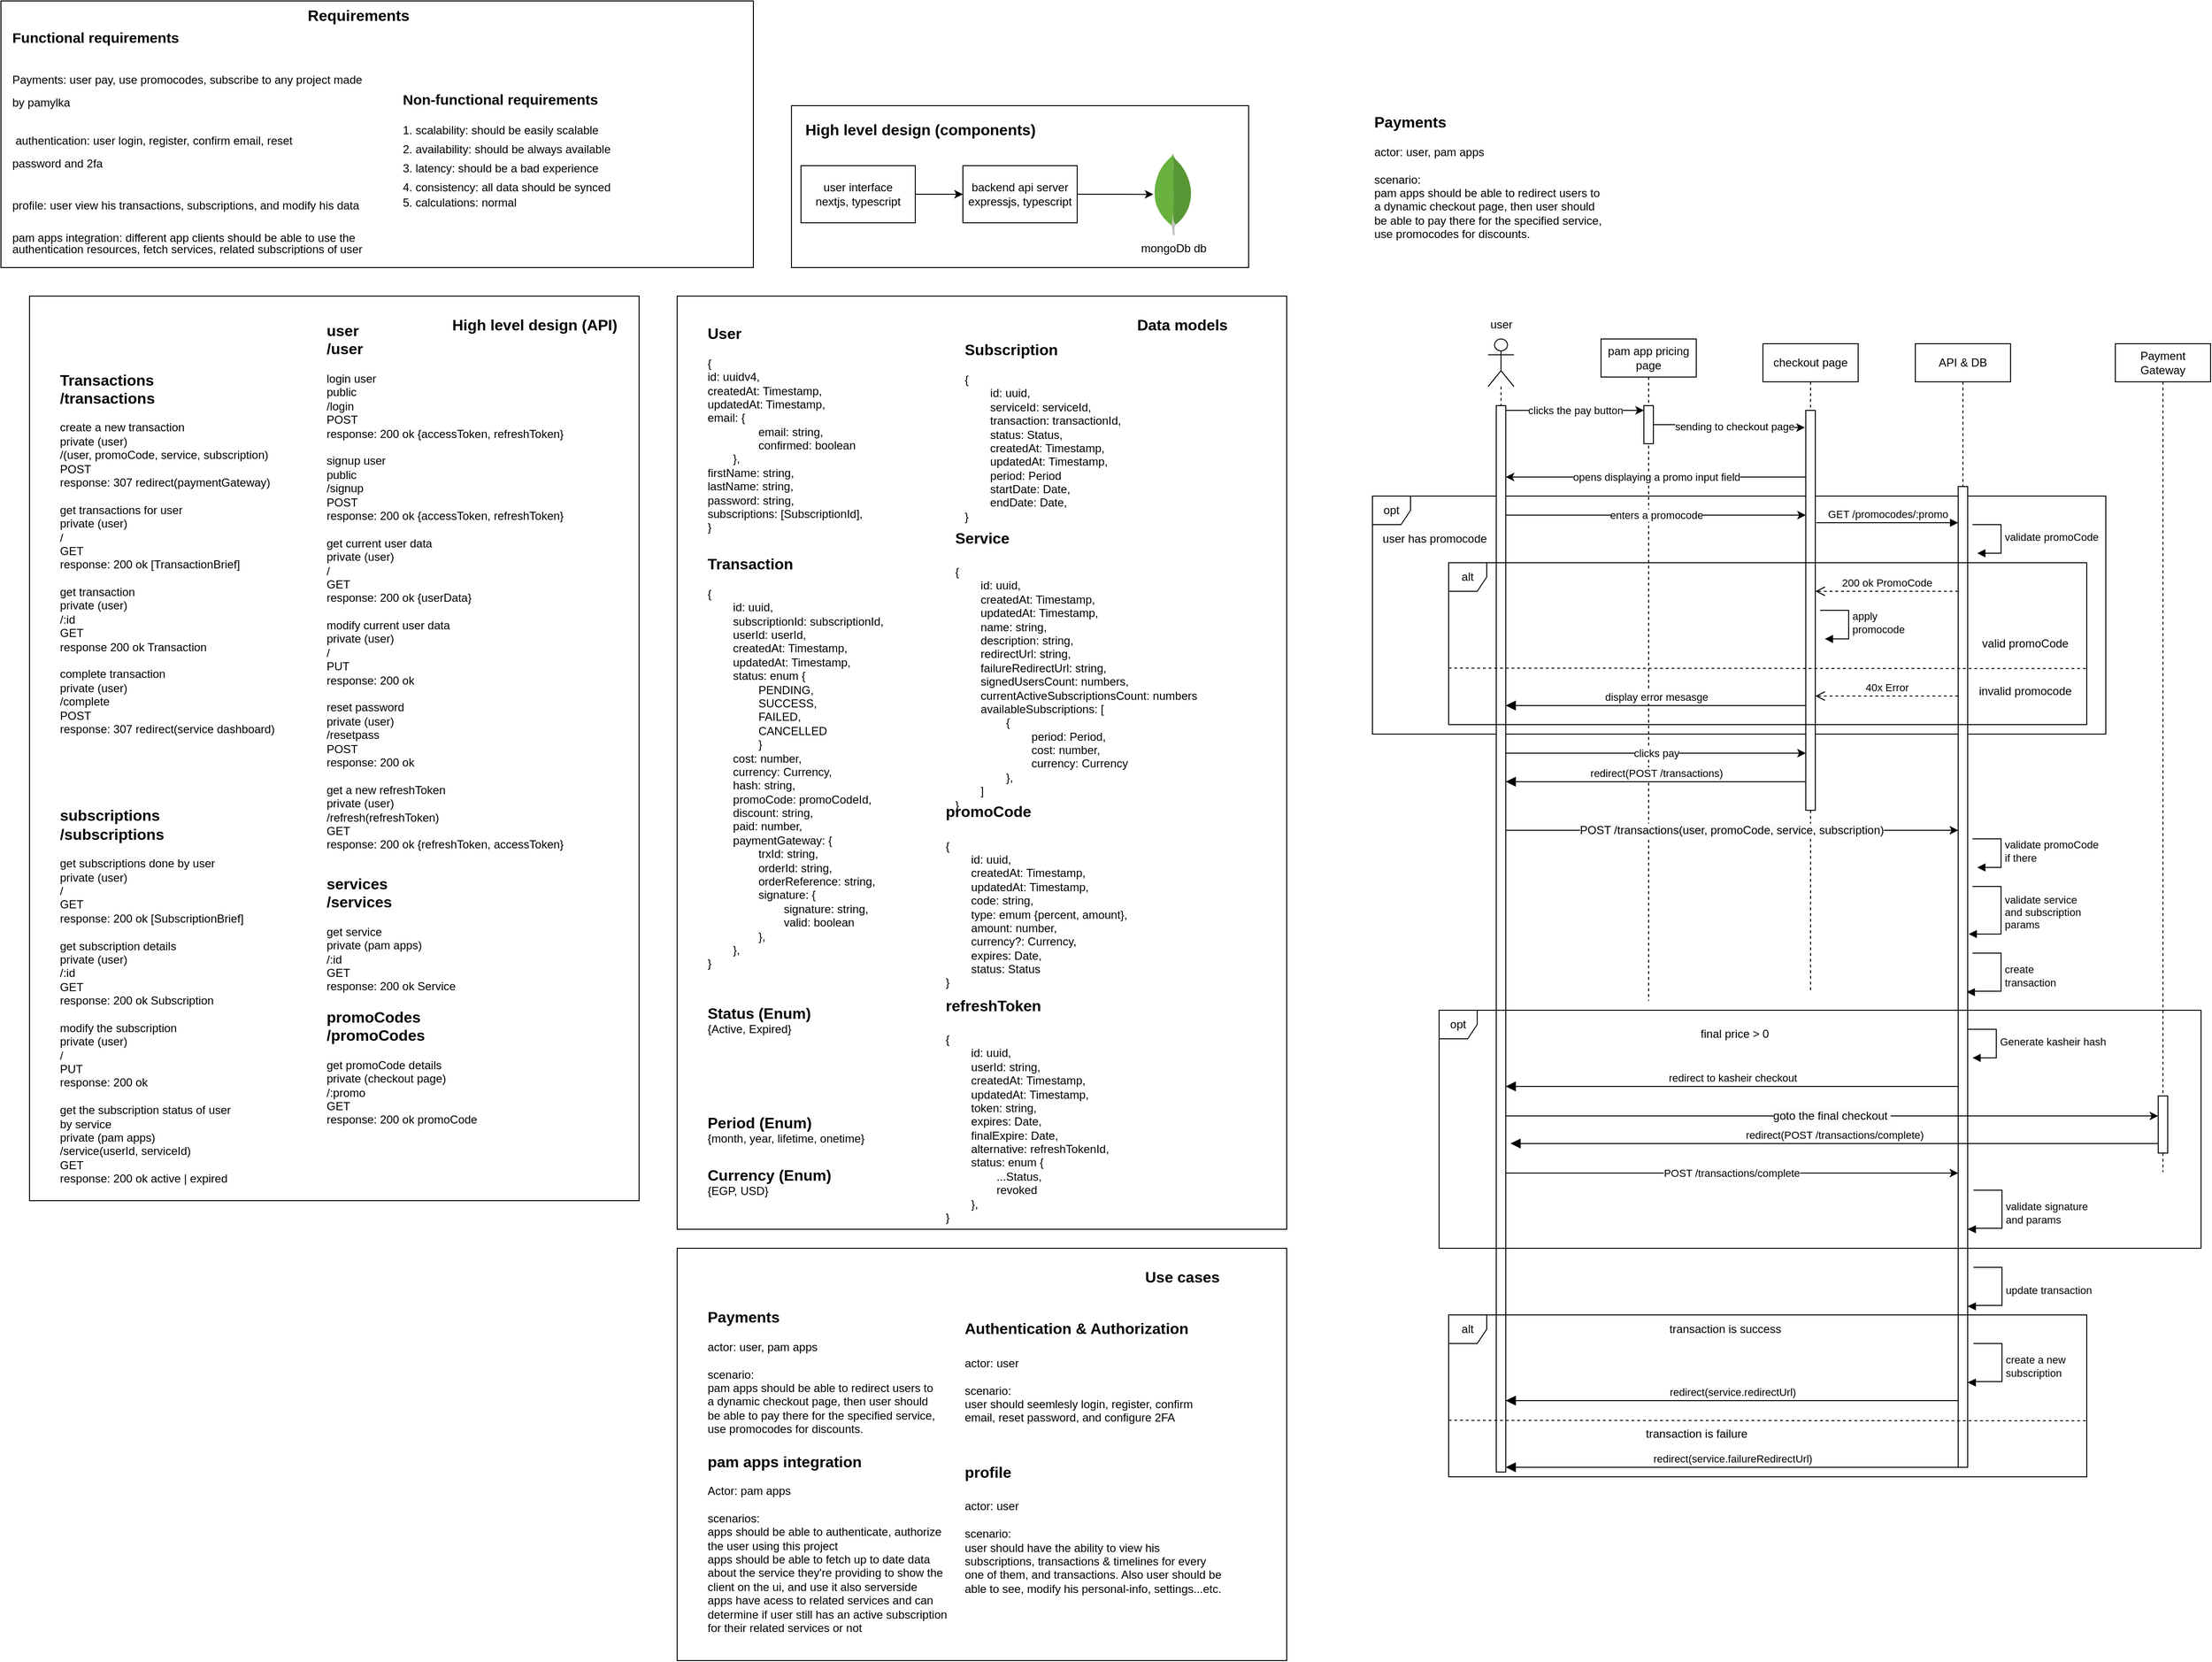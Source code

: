 <mxfile version="26.0.11">
  <diagram name="high-level" id="A-T3FALHQHnoEPlZ2RTH">
    <mxGraphModel dx="2625" dy="1305" grid="1" gridSize="10" guides="1" tooltips="1" connect="1" arrows="1" fold="1" page="1" pageScale="1" pageWidth="850" pageHeight="1100" math="0" shadow="0">
      <root>
        <mxCell id="0" />
        <mxCell id="1" parent="0" />
        <mxCell id="afeIu968NGdjf6M2ejIc-33" value="opt" style="shape=umlFrame;whiteSpace=wrap;html=1;pointerEvents=0;width=40;height=30;" vertex="1" parent="1">
          <mxGeometry x="1460" y="560" width="770" height="250" as="geometry" />
        </mxCell>
        <mxCell id="Qnf2eaOjIHQVNr2A7_gB-13" value="" style="group" vertex="1" connectable="0" parent="1">
          <mxGeometry x="850" y="150" width="480" height="170" as="geometry" />
        </mxCell>
        <mxCell id="Qnf2eaOjIHQVNr2A7_gB-11" value="" style="whiteSpace=wrap;html=1;fontSize=11;" vertex="1" parent="Qnf2eaOjIHQVNr2A7_gB-13">
          <mxGeometry width="480" height="170" as="geometry" />
        </mxCell>
        <mxCell id="Qnf2eaOjIHQVNr2A7_gB-8" style="edgeStyle=orthogonalEdgeStyle;rounded=0;orthogonalLoop=1;jettySize=auto;html=1;exitX=1;exitY=0.5;exitDx=0;exitDy=0;entryX=0;entryY=0.5;entryDx=0;entryDy=0;" edge="1" parent="Qnf2eaOjIHQVNr2A7_gB-13" source="Qnf2eaOjIHQVNr2A7_gB-4" target="Qnf2eaOjIHQVNr2A7_gB-5">
          <mxGeometry relative="1" as="geometry" />
        </mxCell>
        <mxCell id="Qnf2eaOjIHQVNr2A7_gB-4" value="user interface&lt;div&gt;nextjs, typescript&lt;/div&gt;" style="rounded=0;whiteSpace=wrap;html=1;" vertex="1" parent="Qnf2eaOjIHQVNr2A7_gB-13">
          <mxGeometry x="10" y="63" width="120" height="60" as="geometry" />
        </mxCell>
        <mxCell id="Qnf2eaOjIHQVNr2A7_gB-9" style="edgeStyle=orthogonalEdgeStyle;rounded=0;orthogonalLoop=1;jettySize=auto;html=1;exitX=1;exitY=0.5;exitDx=0;exitDy=0;" edge="1" parent="Qnf2eaOjIHQVNr2A7_gB-13" source="Qnf2eaOjIHQVNr2A7_gB-5" target="Qnf2eaOjIHQVNr2A7_gB-6">
          <mxGeometry relative="1" as="geometry" />
        </mxCell>
        <mxCell id="Qnf2eaOjIHQVNr2A7_gB-5" value="backend api server&lt;div&gt;expressjs, typescript&lt;/div&gt;" style="rounded=0;whiteSpace=wrap;html=1;" vertex="1" parent="Qnf2eaOjIHQVNr2A7_gB-13">
          <mxGeometry x="180" y="63" width="120" height="60" as="geometry" />
        </mxCell>
        <mxCell id="Qnf2eaOjIHQVNr2A7_gB-6" value="mongoDb db" style="dashed=0;outlineConnect=0;html=1;align=center;labelPosition=center;verticalLabelPosition=bottom;verticalAlign=top;shape=mxgraph.weblogos.mongodb" vertex="1" parent="Qnf2eaOjIHQVNr2A7_gB-13">
          <mxGeometry x="380" y="50" width="41.2" height="86.2" as="geometry" />
        </mxCell>
        <mxCell id="Qnf2eaOjIHQVNr2A7_gB-10" value="&lt;font style=&quot;font-size: 16px;&quot;&gt;&lt;b&gt;High level design (components)&lt;/b&gt;&lt;/font&gt;" style="text;html=1;align=center;verticalAlign=middle;resizable=0;points=[];autosize=1;strokeColor=none;fillColor=none;" vertex="1" parent="Qnf2eaOjIHQVNr2A7_gB-13">
          <mxGeometry y="10" width="270" height="30" as="geometry" />
        </mxCell>
        <mxCell id="Qnf2eaOjIHQVNr2A7_gB-14" value="" style="group" vertex="1" connectable="0" parent="1">
          <mxGeometry x="50" y="350" width="640" height="950" as="geometry" />
        </mxCell>
        <mxCell id="Qnf2eaOjIHQVNr2A7_gB-2" value="" style="whiteSpace=wrap;html=1;fontSize=11;" vertex="1" parent="Qnf2eaOjIHQVNr2A7_gB-14">
          <mxGeometry width="640" height="950" as="geometry" />
        </mxCell>
        <mxCell id="4O8g2oR4PRuLh8lg2v8v-23" value="&lt;div&gt;&lt;span style=&quot;font-size: 16px;&quot;&gt;&lt;b&gt;Transactions&lt;/b&gt;&lt;/span&gt;&lt;/div&gt;&lt;font style=&quot;font-size: 16px;&quot;&gt;&lt;b&gt;/transactions&lt;/b&gt;&lt;/font&gt;&lt;div&gt;&lt;br&gt;&lt;/div&gt;&lt;div&gt;create a new transaction&lt;/div&gt;&lt;div&gt;private (user)&lt;/div&gt;&lt;div&gt;/(user, promoCode, service, subscription)&lt;/div&gt;&lt;div&gt;POST&lt;/div&gt;&lt;div&gt;response: 307 redirect(paymentGateway)&lt;/div&gt;&lt;div&gt;&lt;br&gt;&lt;/div&gt;&lt;div&gt;get transactions for user&lt;/div&gt;&lt;div&gt;private (user)&lt;/div&gt;&lt;div&gt;/&lt;/div&gt;&lt;div&gt;GET&lt;/div&gt;&lt;div&gt;response: 200 ok [TransactionBrief]&lt;/div&gt;&lt;div&gt;&lt;br&gt;&lt;/div&gt;&lt;div&gt;get transaction&lt;/div&gt;&lt;div&gt;private (user)&lt;/div&gt;&lt;div&gt;/:id&lt;/div&gt;&lt;div&gt;GET&lt;/div&gt;&lt;div&gt;response 200 ok Transaction&lt;/div&gt;&lt;div&gt;&lt;br&gt;&lt;/div&gt;&lt;div&gt;complete transaction&lt;/div&gt;&lt;div&gt;private (user)&lt;/div&gt;&lt;div&gt;/complete&lt;/div&gt;&lt;div&gt;POST&lt;/div&gt;&lt;div&gt;response: 307 redirect(service dashboard)&lt;/div&gt;" style="text;html=1;align=left;verticalAlign=middle;resizable=0;points=[];autosize=1;strokeColor=none;fillColor=none;" parent="Qnf2eaOjIHQVNr2A7_gB-14" vertex="1">
          <mxGeometry x="30" y="70" width="250" height="400" as="geometry" />
        </mxCell>
        <mxCell id="4O8g2oR4PRuLh8lg2v8v-24" value="&lt;div&gt;&lt;span style=&quot;font-size: 16px;&quot;&gt;&lt;b&gt;subscriptions&lt;/b&gt;&lt;/span&gt;&lt;/div&gt;&lt;div&gt;&lt;span style=&quot;font-size: 16px;&quot;&gt;&lt;b&gt;/subscriptions&lt;/b&gt;&lt;/span&gt;&lt;/div&gt;&lt;div&gt;&lt;br&gt;&lt;/div&gt;&lt;div&gt;get subscriptions done by user&lt;/div&gt;&lt;div&gt;private (user)&lt;/div&gt;&lt;div&gt;&lt;span style=&quot;background-color: transparent; color: light-dark(rgb(0, 0, 0), rgb(255, 255, 255));&quot;&gt;/&lt;/span&gt;&lt;/div&gt;&lt;div&gt;&lt;span style=&quot;background-color: transparent; color: light-dark(rgb(0, 0, 0), rgb(255, 255, 255));&quot;&gt;GET&lt;/span&gt;&lt;/div&gt;&lt;div&gt;response: 200 ok [SubscriptionBrief]&lt;/div&gt;&lt;div&gt;&lt;br&gt;&lt;/div&gt;&lt;div&gt;get subscription details&lt;/div&gt;&lt;div&gt;private (user)&lt;/div&gt;&lt;div&gt;/:id&lt;/div&gt;&lt;div&gt;GET&lt;/div&gt;&lt;div&gt;response: 200 ok Subscription&lt;/div&gt;&lt;div&gt;&lt;br&gt;&lt;/div&gt;&lt;div&gt;modify the subscription&lt;/div&gt;&lt;div&gt;private (user)&lt;/div&gt;&lt;div&gt;/&lt;/div&gt;&lt;div&gt;PUT&lt;/div&gt;&lt;div&gt;response: 200 ok&lt;/div&gt;&lt;div&gt;&lt;br&gt;&lt;/div&gt;&lt;div&gt;get the subscription status of user&amp;nbsp;&lt;/div&gt;&lt;div&gt;by service&lt;/div&gt;&lt;div&gt;private (pam apps)&lt;/div&gt;&lt;div&gt;/service(userId, serviceId)&lt;/div&gt;&lt;div&gt;GET&lt;/div&gt;&lt;div&gt;response: 200 ok active | expired&lt;/div&gt;" style="text;html=1;align=left;verticalAlign=middle;resizable=0;points=[];autosize=1;strokeColor=none;fillColor=none;" parent="Qnf2eaOjIHQVNr2A7_gB-14" vertex="1">
          <mxGeometry x="30" y="530" width="220" height="410" as="geometry" />
        </mxCell>
        <mxCell id="4O8g2oR4PRuLh8lg2v8v-25" value="&lt;div&gt;&lt;b style=&quot;font-size: 16px; background-color: transparent; color: light-dark(rgb(0, 0, 0), rgb(255, 255, 255));&quot;&gt;user&lt;/b&gt;&lt;/div&gt;&lt;div&gt;&lt;b style=&quot;font-size: 16px; background-color: transparent; color: light-dark(rgb(0, 0, 0), rgb(255, 255, 255));&quot;&gt;/user&lt;/b&gt;&lt;/div&gt;&lt;div&gt;&lt;br&gt;&lt;/div&gt;&lt;div&gt;login user&lt;/div&gt;&lt;div&gt;public&lt;/div&gt;&lt;div&gt;&lt;span style=&quot;background-color: transparent; color: light-dark(rgb(0, 0, 0), rgb(255, 255, 255));&quot;&gt;/login&lt;/span&gt;&lt;/div&gt;&lt;div&gt;POST&lt;/div&gt;&lt;div&gt;response: 200 ok {accessToken, refreshToken}&lt;/div&gt;&lt;div&gt;&lt;br&gt;&lt;/div&gt;&lt;div&gt;signup user&lt;/div&gt;&lt;div&gt;public&lt;/div&gt;&lt;div&gt;/signup&lt;/div&gt;&lt;div&gt;POST&lt;/div&gt;&lt;div&gt;response: 200 ok {accessToken, refreshToken}&lt;/div&gt;&lt;div&gt;&lt;br&gt;&lt;/div&gt;&lt;div&gt;get current user data&lt;/div&gt;&lt;div&gt;private (user)&lt;/div&gt;&lt;div&gt;/&lt;/div&gt;&lt;div&gt;GET&lt;/div&gt;&lt;div&gt;response: 200 ok {userData}&lt;/div&gt;&lt;div&gt;&lt;br&gt;&lt;/div&gt;&lt;div&gt;modify current user data&lt;/div&gt;&lt;div&gt;private (user)&lt;/div&gt;&lt;div&gt;/&lt;/div&gt;&lt;div&gt;PUT&lt;/div&gt;&lt;div&gt;response: 200 ok&amp;nbsp;&lt;/div&gt;&lt;div&gt;&lt;br&gt;&lt;/div&gt;&lt;div&gt;reset password&lt;/div&gt;&lt;div&gt;private (user)&lt;/div&gt;&lt;div&gt;/resetpass&lt;/div&gt;&lt;div&gt;POST&lt;/div&gt;&lt;div&gt;response: 200 ok&lt;/div&gt;&lt;div&gt;&lt;br&gt;&lt;/div&gt;&lt;div&gt;get a new refreshToken&lt;/div&gt;&lt;div&gt;private (user)&lt;/div&gt;&lt;div&gt;/refresh(refreshToken)&lt;/div&gt;&lt;div&gt;GET&lt;/div&gt;&lt;div&gt;response: 200 ok {refreshToken, accessToken}&lt;/div&gt;" style="text;html=1;align=left;verticalAlign=middle;resizable=0;points=[];autosize=1;strokeColor=none;fillColor=none;" parent="Qnf2eaOjIHQVNr2A7_gB-14" vertex="1">
          <mxGeometry x="310" y="20" width="270" height="570" as="geometry" />
        </mxCell>
        <mxCell id="Qnf2eaOjIHQVNr2A7_gB-3" value="&lt;font style=&quot;font-size: 16px;&quot;&gt;&lt;b&gt;High level design (API)&lt;/b&gt;&lt;/font&gt;" style="text;html=1;align=center;verticalAlign=middle;resizable=0;points=[];autosize=1;strokeColor=none;fillColor=none;" vertex="1" parent="Qnf2eaOjIHQVNr2A7_gB-14">
          <mxGeometry x="430" y="15" width="200" height="30" as="geometry" />
        </mxCell>
        <mxCell id="Qnf2eaOjIHQVNr2A7_gB-47" value="&lt;div&gt;&lt;span style=&quot;font-size: 16px;&quot;&gt;&lt;b&gt;services&lt;/b&gt;&lt;/span&gt;&lt;/div&gt;&lt;div&gt;&lt;b style=&quot;font-size: 16px; background-color: transparent; color: light-dark(rgb(0, 0, 0), rgb(255, 255, 255));&quot;&gt;/services&lt;/b&gt;&lt;/div&gt;&lt;div&gt;&lt;br&gt;&lt;/div&gt;&lt;div&gt;get service&lt;/div&gt;&lt;div&gt;private (pam apps)&lt;/div&gt;&lt;div&gt;/:id&lt;/div&gt;&lt;div&gt;GET&lt;/div&gt;&lt;div&gt;response: 200 ok Service&lt;/div&gt;" style="text;html=1;align=left;verticalAlign=middle;resizable=0;points=[];autosize=1;strokeColor=none;fillColor=none;" vertex="1" parent="Qnf2eaOjIHQVNr2A7_gB-14">
          <mxGeometry x="310" y="600" width="160" height="140" as="geometry" />
        </mxCell>
        <mxCell id="afeIu968NGdjf6M2ejIc-32" value="&lt;div&gt;&lt;span style=&quot;font-size: 16px;&quot;&gt;&lt;b&gt;promoCodes&lt;/b&gt;&lt;/span&gt;&lt;/div&gt;&lt;div&gt;&lt;b style=&quot;font-size: 16px; background-color: transparent; color: light-dark(rgb(0, 0, 0), rgb(255, 255, 255));&quot;&gt;/promoCodes&lt;/b&gt;&lt;/div&gt;&lt;div&gt;&lt;br&gt;&lt;/div&gt;&lt;div&gt;get promoCode details&lt;/div&gt;&lt;div&gt;private (checkout page)&lt;/div&gt;&lt;div&gt;/:promo&lt;/div&gt;&lt;div&gt;GET&lt;/div&gt;&lt;div&gt;response: 200 ok promoCode&lt;/div&gt;" style="text;html=1;align=left;verticalAlign=middle;resizable=0;points=[];autosize=1;strokeColor=none;fillColor=none;" vertex="1" parent="Qnf2eaOjIHQVNr2A7_gB-14">
          <mxGeometry x="310" y="740" width="180" height="140" as="geometry" />
        </mxCell>
        <mxCell id="Qnf2eaOjIHQVNr2A7_gB-15" value="" style="group" vertex="1" connectable="0" parent="1">
          <mxGeometry x="20" y="40" width="790" height="290" as="geometry" />
        </mxCell>
        <mxCell id="4O8g2oR4PRuLh8lg2v8v-18" value="" style="whiteSpace=wrap;html=1;fontSize=11;" parent="Qnf2eaOjIHQVNr2A7_gB-15" vertex="1">
          <mxGeometry width="790" height="280" as="geometry" />
        </mxCell>
        <mxCell id="4O8g2oR4PRuLh8lg2v8v-1" value="&lt;h1 style=&quot;margin-top: 0px;&quot;&gt;&lt;span style=&quot;background-color: transparent; color: light-dark(rgb(0, 0, 0), rgb(255, 255, 255));&quot;&gt;&lt;font style=&quot;font-size: 15px;&quot;&gt;Functional requirements&lt;/font&gt;&lt;/span&gt;&lt;/h1&gt;&lt;h1 style=&quot;margin-top: 0px; line-height: 100%;&quot;&gt;&lt;span style=&quot;font-size: 12px; font-weight: 400; line-height: 100%;&quot;&gt;Payments: user pay, use promocodes, subscribe to any project&amp;nbsp;&lt;/span&gt;&lt;span style=&quot;background-color: transparent; color: light-dark(rgb(0, 0, 0), rgb(255, 255, 255)); font-size: 12px; font-weight: 400; line-height: 100%;&quot;&gt;made by&amp;nbsp;&lt;/span&gt;&lt;span style=&quot;background-color: transparent; color: light-dark(rgb(0, 0, 0), rgb(255, 255, 255)); font-size: 12px; font-weight: 400; line-height: 100%;&quot;&gt;pamylka&lt;/span&gt;&lt;/h1&gt;&lt;h1 style=&quot;margin-top: 0px; line-height: 100%;&quot;&gt;&lt;span style=&quot;font-size: 12px; font-weight: 400; background-color: transparent; color: light-dark(rgb(0, 0, 0), rgb(255, 255, 255)); line-height: 100%;&quot;&gt;&amp;nbsp;authentication: user login, register, confirm email, reset password&amp;nbsp;&lt;/span&gt;&lt;span style=&quot;background-color: transparent; color: light-dark(rgb(0, 0, 0), rgb(255, 255, 255)); font-size: 12px; font-weight: 400;&quot;&gt;and 2fa&lt;/span&gt;&lt;/h1&gt;&lt;h1 style=&quot;margin-top: 0px; line-height: 100%;&quot;&gt;&lt;span style=&quot;font-size: 12px; font-weight: 400; background-color: transparent; color: light-dark(rgb(0, 0, 0), rgb(255, 255, 255)); line-height: 100%;&quot;&gt;profile: user view his transactions, subscriptions, and modify his&amp;nbsp;&lt;/span&gt;&lt;span style=&quot;background-color: transparent; color: light-dark(rgb(0, 0, 0), rgb(255, 255, 255)); font-size: 12px; font-weight: 400;&quot;&gt;data&lt;/span&gt;&lt;/h1&gt;&lt;div style=&quot;line-height: 100%;&quot;&gt;&lt;span style=&quot;background-color: transparent; color: light-dark(rgb(0, 0, 0), rgb(255, 255, 255));&quot;&gt;pam apps integration: different app clients should be able to use the authentication&amp;nbsp;&lt;/span&gt;&lt;span style=&quot;background-color: transparent; color: light-dark(rgb(0, 0, 0), rgb(255, 255, 255));&quot;&gt;resources, fetch services, related subscriptions of user&lt;/span&gt;&lt;/div&gt;" style="text;html=1;whiteSpace=wrap;overflow=hidden;rounded=0;" parent="Qnf2eaOjIHQVNr2A7_gB-15" vertex="1">
          <mxGeometry x="10" y="15" width="370" height="260" as="geometry" />
        </mxCell>
        <mxCell id="4O8g2oR4PRuLh8lg2v8v-14" value="&lt;h1 style=&quot;margin-top: 0px;&quot;&gt;&lt;span style=&quot;background-color: transparent; color: light-dark(rgb(0, 0, 0), rgb(255, 255, 255));&quot;&gt;&lt;font style=&quot;font-size: 15px;&quot;&gt;Non-functional requirements&lt;/font&gt;&lt;/span&gt;&lt;/h1&gt;&lt;h1 style=&quot;margin-top: 0px; line-height: 0%;&quot;&gt;&lt;span style=&quot;font-size: 12px; font-weight: 400;&quot;&gt;1. scalability: should be easily scalable&lt;/span&gt;&lt;/h1&gt;&lt;h1 style=&quot;margin-top: 0px; line-height: 0%;&quot;&gt;&lt;span style=&quot;background-color: transparent; color: light-dark(rgb(0, 0, 0), rgb(255, 255, 255)); font-size: 12px; font-weight: 400;&quot;&gt;2. availability: should be always available&lt;/span&gt;&lt;/h1&gt;&lt;h1 style=&quot;margin-top: 0px; line-height: 0%;&quot;&gt;&lt;span style=&quot;background-color: transparent; color: light-dark(rgb(0, 0, 0), rgb(255, 255, 255)); font-size: 12px; font-weight: 400;&quot;&gt;3. latency: should be a bad experience&lt;/span&gt;&lt;/h1&gt;&lt;h1 style=&quot;margin-top: 0px; line-height: 0%;&quot;&gt;&lt;span style=&quot;background-color: transparent; color: light-dark(rgb(0, 0, 0), rgb(255, 255, 255)); font-size: 12px; font-weight: normal;&quot;&gt;4. consistency: all data should be synced&lt;/span&gt;&lt;/h1&gt;&lt;div style=&quot;line-height: 0%;&quot;&gt;&lt;span style=&quot;background-color: transparent; color: light-dark(rgb(0, 0, 0), rgb(255, 255, 255));&quot;&gt;5. calculations: normal&lt;/span&gt;&lt;/div&gt;" style="text;html=1;whiteSpace=wrap;overflow=hidden;rounded=0;" parent="Qnf2eaOjIHQVNr2A7_gB-15" vertex="1">
          <mxGeometry x="420" y="80" width="350" height="150" as="geometry" />
        </mxCell>
        <mxCell id="4O8g2oR4PRuLh8lg2v8v-15" value="&lt;font style=&quot;font-size: 16px;&quot;&gt;&lt;b&gt;Requirements&lt;/b&gt;&lt;/font&gt;" style="text;html=1;align=center;verticalAlign=middle;resizable=0;points=[];autosize=1;strokeColor=none;fillColor=none;" parent="Qnf2eaOjIHQVNr2A7_gB-15" vertex="1">
          <mxGeometry x="310" width="130" height="30" as="geometry" />
        </mxCell>
        <mxCell id="Qnf2eaOjIHQVNr2A7_gB-16" value="" style="group" vertex="1" connectable="0" parent="1">
          <mxGeometry x="730" y="350" width="640" height="980" as="geometry" />
        </mxCell>
        <mxCell id="Qnf2eaOjIHQVNr2A7_gB-17" value="" style="whiteSpace=wrap;html=1;fontSize=11;" vertex="1" parent="Qnf2eaOjIHQVNr2A7_gB-16">
          <mxGeometry width="640" height="980" as="geometry" />
        </mxCell>
        <mxCell id="Qnf2eaOjIHQVNr2A7_gB-18" value="&lt;div&gt;&lt;b style=&quot;font-size: 16px; background-color: transparent; color: light-dark(rgb(0, 0, 0), rgb(255, 255, 255));&quot;&gt;User&lt;/b&gt;&lt;/div&gt;&lt;div&gt;&lt;br&gt;&lt;/div&gt;&lt;div&gt;{&lt;/div&gt;&lt;div&gt;id: uuidv4,&lt;/div&gt;&lt;div&gt;createdAt: Timestamp,&lt;/div&gt;&lt;div&gt;updatedAt: Timestamp,&lt;/div&gt;&lt;div&gt;email: {&lt;/div&gt;&lt;div&gt;&lt;span style=&quot;white-space: pre;&quot;&gt;&#x9;&lt;/span&gt;&lt;span style=&quot;white-space: pre;&quot;&gt;&#x9;&lt;/span&gt;email: string,&lt;br&gt;&lt;/div&gt;&lt;div&gt;&lt;span style=&quot;white-space: pre;&quot;&gt;&#x9;&lt;/span&gt;&lt;span style=&quot;white-space: pre;&quot;&gt;&#x9;&lt;/span&gt;confirmed: boolean&lt;br&gt;&lt;/div&gt;&lt;div&gt;&lt;span style=&quot;white-space: pre;&quot;&gt;&#x9;&lt;/span&gt;},&lt;/div&gt;&lt;div&gt;firstName: string,&lt;/div&gt;&lt;div&gt;lastName: string,&lt;/div&gt;&lt;div&gt;password: string,&lt;/div&gt;&lt;div&gt;subscriptions: [SubscriptionId],&lt;/div&gt;&lt;div&gt;&lt;span style=&quot;background-color: transparent; color: light-dark(rgb(0, 0, 0), rgb(255, 255, 255));&quot;&gt;}&lt;/span&gt;&lt;/div&gt;" style="text;html=1;align=left;verticalAlign=middle;resizable=0;points=[];autosize=1;strokeColor=none;fillColor=none;" vertex="1" parent="Qnf2eaOjIHQVNr2A7_gB-16">
          <mxGeometry x="30" y="25" width="190" height="230" as="geometry" />
        </mxCell>
        <mxCell id="Qnf2eaOjIHQVNr2A7_gB-19" value="&lt;div&gt;&lt;b style=&quot;font-size: 16px; background-color: transparent; color: light-dark(rgb(0, 0, 0), rgb(255, 255, 255));&quot;&gt;Transaction&lt;/b&gt;&lt;/div&gt;&lt;div&gt;&lt;br&gt;&lt;/div&gt;&lt;div&gt;{&lt;/div&gt;&lt;div&gt;&lt;span style=&quot;white-space: pre;&quot;&gt;&#x9;&lt;/span&gt;id: uuid,&lt;br&gt;&lt;/div&gt;&lt;div&gt;&lt;span style=&quot;white-space: pre;&quot;&gt;&#x9;&lt;/span&gt;subscriptionId: subscriptionId,&lt;br&gt;&lt;/div&gt;&lt;div&gt;&lt;span style=&quot;white-space: pre;&quot;&gt;&#x9;&lt;/span&gt;userId: userId,&lt;br&gt;&lt;/div&gt;&lt;div&gt;&lt;span style=&quot;white-space: pre;&quot;&gt;&#x9;&lt;/span&gt;createdAt: Timestamp,&lt;br&gt;&lt;/div&gt;&lt;div&gt;&lt;span style=&quot;white-space: pre;&quot;&gt;&#x9;&lt;/span&gt;updatedAt: Timestamp,&lt;/div&gt;&lt;div&gt;&lt;span style=&quot;white-space: pre;&quot;&gt;&#x9;&lt;/span&gt;status: enum {&lt;/div&gt;&lt;div&gt;&lt;span style=&quot;white-space: pre;&quot;&gt;&#x9;&lt;span style=&quot;white-space: pre;&quot;&gt;&#x9;&lt;/span&gt;&lt;/span&gt;PENDING,&amp;nbsp;&lt;/div&gt;&lt;div&gt;&lt;span style=&quot;white-space: pre;&quot;&gt;&#x9;&lt;/span&gt;&lt;span style=&quot;white-space: pre;&quot;&gt;&#x9;&lt;/span&gt;SUCCESS,&lt;/div&gt;&lt;div&gt;&lt;span style=&quot;white-space: pre;&quot;&gt;&#x9;&lt;/span&gt;&lt;span style=&quot;white-space: pre;&quot;&gt;&#x9;&lt;/span&gt;FAILED,&lt;br&gt;&lt;/div&gt;&lt;div&gt;&lt;span style=&quot;white-space: pre;&quot;&gt;&#x9;&lt;/span&gt;&lt;span style=&quot;white-space: pre;&quot;&gt;&#x9;&lt;/span&gt;CANCELLED&lt;br&gt;&lt;/div&gt;&lt;div&gt;&lt;span style=&quot;white-space: pre;&quot;&gt;&#x9;&lt;/span&gt;&lt;span style=&quot;white-space: pre;&quot;&gt;&#x9;&lt;/span&gt;}&lt;/div&gt;&lt;div&gt;&lt;span style=&quot;white-space: pre;&quot;&gt;&#x9;&lt;/span&gt;cost: number,&lt;br&gt;&lt;/div&gt;&lt;div&gt;&lt;span style=&quot;white-space: pre;&quot;&gt;&#x9;&lt;/span&gt;currency: Currency,&lt;/div&gt;&lt;div&gt;&lt;span style=&quot;white-space: pre;&quot;&gt;&#x9;&lt;/span&gt;hash: string,&lt;br&gt;&lt;/div&gt;&lt;div&gt;&lt;span style=&quot;white-space: pre;&quot;&gt;&#x9;&lt;/span&gt;promoCode: promoCodeId,&lt;br&gt;&lt;/div&gt;&lt;div&gt;&lt;span style=&quot;white-space: pre;&quot;&gt;&#x9;&lt;/span&gt;discount: string,&lt;br&gt;&lt;/div&gt;&lt;div&gt;&lt;span style=&quot;white-space: pre;&quot;&gt;&#x9;&lt;/span&gt;paid: number,&lt;br&gt;&lt;/div&gt;&lt;div&gt;&lt;span style=&quot;white-space: pre;&quot;&gt;&#x9;&lt;/span&gt;paymentGateway: {&lt;/div&gt;&lt;div&gt;&lt;span style=&quot;white-space: pre;&quot;&gt;&#x9;&lt;/span&gt;&lt;span style=&quot;white-space: pre;&quot;&gt;&#x9;&lt;/span&gt;trxId: string,&lt;br&gt;&lt;/div&gt;&lt;div&gt;&lt;span style=&quot;white-space: pre;&quot;&gt;&#x9;&lt;/span&gt;&lt;span style=&quot;white-space: pre;&quot;&gt;&#x9;&lt;/span&gt;orderId: string,&lt;br&gt;&lt;/div&gt;&lt;div&gt;&lt;span style=&quot;white-space: pre;&quot;&gt;&#x9;&lt;/span&gt;&lt;span style=&quot;white-space: pre;&quot;&gt;&#x9;&lt;/span&gt;orderReference: string,&lt;br&gt;&lt;/div&gt;&lt;div&gt;&lt;span style=&quot;white-space: pre;&quot;&gt;&#x9;&lt;span style=&quot;white-space: pre;&quot;&gt;&#x9;&lt;/span&gt;&lt;/span&gt;&lt;span style=&quot;background-color: transparent; color: light-dark(rgb(0, 0, 0), rgb(255, 255, 255));&quot;&gt;signature: {&lt;/span&gt;&lt;/div&gt;&lt;div&gt;&lt;span style=&quot;white-space-collapse: preserve;&quot;&gt;&#x9;&lt;/span&gt;&lt;span style=&quot;white-space-collapse: preserve;&quot;&gt;&#x9;&lt;span style=&quot;white-space: pre;&quot;&gt;&#x9;&lt;/span&gt;&lt;/span&gt;signature: string,&lt;br&gt;&lt;/div&gt;&lt;div&gt;&lt;span style=&quot;white-space-collapse: preserve;&quot;&gt;&#x9;&lt;/span&gt;&lt;span style=&quot;white-space-collapse: preserve;&quot;&gt;&#x9;&lt;span style=&quot;white-space: pre;&quot;&gt;&#x9;&lt;/span&gt;&lt;/span&gt;valid: boolean&lt;br&gt;&lt;/div&gt;&lt;div&gt;&lt;span style=&quot;white-space-collapse: preserve;&quot;&gt;&#x9;&lt;span style=&quot;white-space: pre;&quot;&gt;&#x9;&lt;/span&gt;&lt;/span&gt;},&lt;/div&gt;&lt;div&gt;&lt;span style=&quot;white-space: pre;&quot;&gt;&#x9;&lt;/span&gt;},&lt;/div&gt;&lt;div&gt;}&lt;/div&gt;" style="text;html=1;align=left;verticalAlign=middle;resizable=0;points=[];autosize=1;strokeColor=none;fillColor=none;" vertex="1" parent="Qnf2eaOjIHQVNr2A7_gB-16">
          <mxGeometry x="30" y="265" width="210" height="450" as="geometry" />
        </mxCell>
        <mxCell id="Qnf2eaOjIHQVNr2A7_gB-20" value="&lt;div&gt;&lt;span style=&quot;font-size: 16px;&quot;&gt;&lt;b&gt;Subscription&lt;/b&gt;&lt;/span&gt;&lt;/div&gt;&lt;div&gt;&lt;br&gt;&lt;/div&gt;&lt;div&gt;{&lt;/div&gt;&lt;div&gt;&lt;span style=&quot;white-space: pre;&quot;&gt;&#x9;&lt;/span&gt;id: uuid,&lt;br&gt;&lt;/div&gt;&lt;div&gt;&lt;span style=&quot;background-color: transparent; color: light-dark(rgb(0, 0, 0), rgb(255, 255, 255)); white-space-collapse: preserve;&quot;&gt;&#x9;&lt;/span&gt;&lt;span style=&quot;background-color: transparent; color: light-dark(rgb(0, 0, 0), rgb(255, 255, 255)); white-space-collapse: preserve;&quot;&gt;serviceId: serviceId,&lt;/span&gt;&lt;/div&gt;&lt;div&gt;&lt;span style=&quot;white-space-collapse: preserve; background-color: transparent; color: light-dark(rgb(0, 0, 0), rgb(255, 255, 255));&quot;&gt;&lt;span style=&quot;white-space: pre;&quot;&gt;&#x9;&lt;/span&gt;transaction: transactionId,&lt;br&gt;&lt;/span&gt;&lt;/div&gt;&lt;div&gt;&lt;span style=&quot;white-space-collapse: preserve; background-color: transparent; color: light-dark(rgb(0, 0, 0), rgb(255, 255, 255));&quot;&gt;&lt;span style=&quot;white-space: pre;&quot;&gt;&#x9;&lt;/span&gt;&lt;/span&gt;&lt;span style=&quot;white-space-collapse: preserve; background-color: transparent; color: light-dark(rgb(0, 0, 0), rgb(255, 255, 255));&quot;&gt;status: Status,&lt;/span&gt;&lt;/div&gt;&lt;div&gt;&lt;span style=&quot;white-space: pre;&quot;&gt;&#x9;&lt;/span&gt;createdAt: Timestamp,&lt;br&gt;&lt;/div&gt;&lt;div&gt;&lt;span style=&quot;white-space: pre;&quot;&gt;&#x9;&lt;/span&gt;updatedAt: Timestamp,&lt;/div&gt;&lt;div&gt;&lt;span style=&quot;white-space-collapse: preserve; background-color: transparent; color: light-dark(rgb(0, 0, 0), rgb(255, 255, 255));&quot;&gt;&#x9;&lt;/span&gt;&lt;span style=&quot;white-space-collapse: preserve; background-color: transparent; color: light-dark(rgb(0, 0, 0), rgb(255, 255, 255));&quot;&gt;period: Period&lt;/span&gt;&lt;/div&gt;&lt;div&gt;&lt;span style=&quot;background-color: transparent; color: light-dark(rgb(0, 0, 0), rgb(255, 255, 255)); white-space-collapse: preserve;&quot;&gt;&#x9;&lt;/span&gt;&lt;span style=&quot;background-color: transparent; color: light-dark(rgb(0, 0, 0), rgb(255, 255, 255));&quot;&gt;startDate: Date,&lt;/span&gt;&lt;/div&gt;&lt;div&gt;&lt;span style=&quot;white-space: pre;&quot;&gt;&#x9;&lt;/span&gt;endDate: Date,&lt;br&gt;&lt;/div&gt;&lt;div&gt;&lt;span style=&quot;background-color: transparent; color: light-dark(rgb(0, 0, 0), rgb(255, 255, 255));&quot;&gt;}&lt;/span&gt;&lt;/div&gt;&lt;div&gt;&lt;br&gt;&lt;/div&gt;" style="text;html=1;align=left;verticalAlign=middle;resizable=0;points=[];autosize=1;strokeColor=none;fillColor=none;" vertex="1" parent="Qnf2eaOjIHQVNr2A7_gB-16">
          <mxGeometry x="300" y="40" width="190" height="220" as="geometry" />
        </mxCell>
        <mxCell id="Qnf2eaOjIHQVNr2A7_gB-21" value="&lt;font style=&quot;font-size: 16px;&quot;&gt;&lt;b&gt;Data models&lt;/b&gt;&lt;/font&gt;" style="text;html=1;align=center;verticalAlign=middle;resizable=0;points=[];autosize=1;strokeColor=none;fillColor=none;" vertex="1" parent="Qnf2eaOjIHQVNr2A7_gB-16">
          <mxGeometry x="470" y="15" width="120" height="30" as="geometry" />
        </mxCell>
        <mxCell id="Qnf2eaOjIHQVNr2A7_gB-22" value="&lt;div&gt;&lt;span style=&quot;font-size: 16px;&quot;&gt;&lt;b&gt;Service&lt;/b&gt;&lt;/span&gt;&lt;/div&gt;&lt;div&gt;&lt;span style=&quot;font-size: 16px;&quot;&gt;&lt;b&gt;&lt;br&gt;&lt;/b&gt;&lt;/span&gt;&lt;/div&gt;&lt;div&gt;{&lt;/div&gt;&lt;div&gt;&lt;span style=&quot;white-space: pre;&quot;&gt;&#x9;&lt;/span&gt;id: uuid,&lt;br&gt;&lt;/div&gt;&lt;div&gt;&lt;span style=&quot;white-space: pre;&quot;&gt;&#x9;&lt;/span&gt;createdAt: Timestamp,&lt;br&gt;&lt;/div&gt;&lt;div&gt;&lt;span style=&quot;white-space: pre;&quot;&gt;&#x9;&lt;/span&gt;updatedAt: Timestamp,&lt;br&gt;&lt;/div&gt;&lt;div&gt;&lt;span style=&quot;white-space: pre;&quot;&gt;&#x9;&lt;/span&gt;name: string,&lt;/div&gt;&lt;div&gt;&lt;span style=&quot;white-space: pre;&quot;&gt;&#x9;&lt;/span&gt;description: string,&lt;br&gt;&lt;/div&gt;&lt;div&gt;&lt;span style=&quot;white-space: pre;&quot;&gt;&#x9;&lt;/span&gt;redirectUrl: string,&lt;br&gt;&lt;/div&gt;&lt;div&gt;&lt;span style=&quot;white-space: pre;&quot;&gt;&#x9;&lt;/span&gt;failureRedirectUrl: string,&lt;br&gt;&lt;/div&gt;&lt;div&gt;&lt;span style=&quot;white-space: pre;&quot;&gt;&#x9;&lt;/span&gt;signedUsersCount: numbers,&lt;br&gt;&lt;/div&gt;&lt;div&gt;&lt;span style=&quot;white-space: pre;&quot;&gt;&#x9;&lt;/span&gt;currentActiveSubscriptionsCount: numbers&lt;br&gt;&lt;/div&gt;&lt;div&gt;&lt;span style=&quot;white-space: pre;&quot;&gt;&#x9;&lt;/span&gt;availableSubscriptions: [&lt;/div&gt;&lt;div&gt;&lt;span style=&quot;white-space: pre;&quot;&gt;&#x9;&lt;span style=&quot;white-space: pre;&quot;&gt;&#x9;&lt;/span&gt;&lt;/span&gt;{&lt;/div&gt;&lt;div&gt;&lt;span style=&quot;white-space: pre;&quot;&gt;&#x9;&lt;span style=&quot;white-space: pre;&quot;&gt;&#x9;&lt;span style=&quot;white-space: pre;&quot;&gt;&#x9;&lt;/span&gt;&lt;/span&gt;period: &lt;/span&gt;Period&lt;span style=&quot;white-space: pre;&quot;&gt;,&lt;/span&gt;&lt;/div&gt;&lt;div&gt;&lt;span style=&quot;white-space: pre;&quot;&gt;&#x9;&lt;/span&gt;&lt;span style=&quot;white-space: pre;&quot;&gt;&#x9;&lt;span style=&quot;white-space: pre;&quot;&gt;&#x9;&lt;/span&gt;&lt;/span&gt;cost:&amp;nbsp;number,&lt;br&gt;&lt;/div&gt;&lt;div&gt;&lt;span style=&quot;white-space: pre;&quot;&gt;&#x9;&lt;/span&gt;&lt;span style=&quot;white-space: pre;&quot;&gt;&#x9;&lt;span style=&quot;white-space: pre;&quot;&gt;&#x9;&lt;/span&gt;&lt;/span&gt;currency: Currency&lt;br&gt;&lt;/div&gt;&lt;div&gt;&lt;span style=&quot;white-space: pre;&quot;&gt;&#x9;&lt;span style=&quot;white-space: pre;&quot;&gt;&#x9;&lt;/span&gt;&lt;/span&gt;},&lt;/div&gt;&lt;div&gt;&lt;span style=&quot;white-space: pre;&quot;&gt;&#x9;&lt;/span&gt;]&lt;/div&gt;&lt;div&gt;}&lt;/div&gt;&lt;div&gt;&lt;br&gt;&lt;/div&gt;" style="text;html=1;align=left;verticalAlign=middle;resizable=0;points=[];autosize=1;strokeColor=none;fillColor=none;" vertex="1" parent="Qnf2eaOjIHQVNr2A7_gB-16">
          <mxGeometry x="290" y="235" width="280" height="330" as="geometry" />
        </mxCell>
        <mxCell id="Qnf2eaOjIHQVNr2A7_gB-24" value="&lt;div&gt;&lt;span style=&quot;font-size: 16px;&quot;&gt;&lt;b&gt;promoCode&lt;/b&gt;&lt;/span&gt;&lt;/div&gt;&lt;div&gt;&lt;span style=&quot;font-size: 16px;&quot;&gt;&lt;b&gt;&lt;br&gt;&lt;/b&gt;&lt;/span&gt;&lt;/div&gt;&lt;div&gt;{&lt;/div&gt;&lt;div&gt;&lt;span style=&quot;white-space: pre;&quot;&gt;&#x9;&lt;/span&gt;id: uuid,&lt;br&gt;&lt;/div&gt;&lt;div&gt;&lt;span style=&quot;white-space: pre;&quot;&gt;&#x9;&lt;/span&gt;createdAt: Timestamp,&lt;br&gt;&lt;/div&gt;&lt;div&gt;&lt;span style=&quot;white-space: pre;&quot;&gt;&#x9;&lt;/span&gt;updatedAt: Timestamp,&lt;br&gt;&lt;/div&gt;&lt;div&gt;&lt;span style=&quot;white-space: pre;&quot;&gt;&#x9;&lt;/span&gt;code: string,&lt;br&gt;&lt;/div&gt;&lt;div&gt;&lt;span style=&quot;white-space: pre;&quot;&gt;&#x9;&lt;/span&gt;type: emum {percent, amount},&lt;br&gt;&lt;/div&gt;&lt;div&gt;&lt;span style=&quot;white-space: pre;&quot;&gt;&#x9;&lt;/span&gt;amount: number,&lt;br&gt;&lt;/div&gt;&lt;div&gt;&lt;span style=&quot;white-space: pre;&quot;&gt;&#x9;&lt;/span&gt;currency?: Currency,&lt;br&gt;&lt;/div&gt;&lt;div&gt;&lt;span style=&quot;white-space: pre;&quot;&gt;&#x9;&lt;/span&gt;expires: Date,&lt;br&gt;&lt;/div&gt;&lt;div&gt;&lt;span style=&quot;white-space: pre;&quot;&gt;&#x9;&lt;/span&gt;status: Status&lt;br&gt;&lt;/div&gt;&lt;div&gt;}&lt;/div&gt;" style="text;html=1;align=left;verticalAlign=middle;resizable=0;points=[];autosize=1;strokeColor=none;fillColor=none;" vertex="1" parent="Qnf2eaOjIHQVNr2A7_gB-16">
          <mxGeometry x="280" y="525" width="210" height="210" as="geometry" />
        </mxCell>
        <mxCell id="Qnf2eaOjIHQVNr2A7_gB-25" value="&lt;div&gt;&lt;span style=&quot;font-size: 16px;&quot;&gt;&lt;b&gt;Currency (Enum)&lt;/b&gt;&lt;/span&gt;&lt;/div&gt;&lt;div&gt;&lt;span style=&quot;background-color: transparent; color: light-dark(rgb(0, 0, 0), rgb(255, 255, 255));&quot;&gt;{&lt;/span&gt;&lt;span style=&quot;background-color: transparent; color: light-dark(rgb(0, 0, 0), rgb(255, 255, 255));&quot;&gt;EGP, USD}&lt;/span&gt;&lt;/div&gt;" style="text;html=1;align=left;verticalAlign=middle;resizable=0;points=[];autosize=1;strokeColor=none;fillColor=none;" vertex="1" parent="Qnf2eaOjIHQVNr2A7_gB-16">
          <mxGeometry x="30" y="905" width="150" height="50" as="geometry" />
        </mxCell>
        <mxCell id="Qnf2eaOjIHQVNr2A7_gB-44" value="&lt;div&gt;&lt;span style=&quot;font-size: 16px;&quot;&gt;&lt;b&gt;Status (Enum)&lt;/b&gt;&lt;/span&gt;&lt;/div&gt;&lt;div&gt;{Active, Expired&lt;span style=&quot;background-color: transparent; color: light-dark(rgb(0, 0, 0), rgb(255, 255, 255));&quot;&gt;}&lt;/span&gt;&lt;/div&gt;" style="text;html=1;align=left;verticalAlign=middle;resizable=0;points=[];autosize=1;strokeColor=none;fillColor=none;" vertex="1" parent="Qnf2eaOjIHQVNr2A7_gB-16">
          <mxGeometry x="30" y="735" width="130" height="50" as="geometry" />
        </mxCell>
        <mxCell id="Qnf2eaOjIHQVNr2A7_gB-45" value="&lt;div&gt;&lt;span style=&quot;font-size: 16px;&quot;&gt;&lt;b&gt;Period (Enum)&lt;/b&gt;&lt;/span&gt;&lt;/div&gt;&lt;div&gt;{month, year, lifetime, onetime&lt;span style=&quot;background-color: transparent; color: light-dark(rgb(0, 0, 0), rgb(255, 255, 255));&quot;&gt;}&lt;/span&gt;&lt;/div&gt;" style="text;html=1;align=left;verticalAlign=middle;resizable=0;points=[];autosize=1;strokeColor=none;fillColor=none;" vertex="1" parent="Qnf2eaOjIHQVNr2A7_gB-16">
          <mxGeometry x="30" y="850" width="190" height="50" as="geometry" />
        </mxCell>
        <mxCell id="Qnf2eaOjIHQVNr2A7_gB-46" value="&lt;div&gt;&lt;span style=&quot;font-size: 16px;&quot;&gt;&lt;b&gt;refreshToken&lt;/b&gt;&lt;/span&gt;&lt;/div&gt;&lt;div&gt;&lt;span style=&quot;font-size: 16px;&quot;&gt;&lt;b&gt;&lt;br&gt;&lt;/b&gt;&lt;/span&gt;&lt;/div&gt;&lt;div&gt;{&lt;/div&gt;&lt;div&gt;&lt;span style=&quot;white-space: pre;&quot;&gt;&#x9;&lt;/span&gt;id: uuid,&lt;br&gt;&lt;/div&gt;&lt;div&gt;&lt;span style=&quot;white-space: pre;&quot;&gt;&#x9;&lt;/span&gt;userId: string,&lt;/div&gt;&lt;div&gt;&lt;span style=&quot;white-space: pre;&quot;&gt;&#x9;&lt;/span&gt;createdAt: Timestamp,&lt;br&gt;&lt;/div&gt;&lt;div&gt;&lt;span style=&quot;white-space: pre;&quot;&gt;&#x9;&lt;/span&gt;updatedAt: Timestamp,&lt;br&gt;&lt;/div&gt;&lt;div&gt;&lt;span style=&quot;white-space: pre;&quot;&gt;&#x9;&lt;/span&gt;token: string,&lt;/div&gt;&lt;div&gt;&lt;span style=&quot;white-space: pre;&quot;&gt;&#x9;&lt;/span&gt;expires: Date,&lt;br&gt;&lt;/div&gt;&lt;div&gt;&lt;span style=&quot;white-space: pre;&quot;&gt;&#x9;&lt;/span&gt;finalExpire: Date,&lt;/div&gt;&lt;div&gt;&lt;span style=&quot;white-space: pre;&quot;&gt;&#x9;&lt;/span&gt;alternative: refreshTokenId,&lt;br&gt;&lt;/div&gt;&lt;div&gt;&lt;span style=&quot;white-space: pre;&quot;&gt;&#x9;&lt;/span&gt;status: enum {&lt;/div&gt;&lt;div&gt;&lt;span style=&quot;white-space: pre;&quot;&gt;&#x9;&lt;/span&gt;&lt;span style=&quot;white-space: pre;&quot;&gt;&#x9;&lt;/span&gt;...Status,&amp;nbsp;&lt;/div&gt;&lt;div&gt;&lt;span style=&quot;white-space: pre;&quot;&gt;&#x9;&lt;/span&gt;&lt;span style=&quot;white-space: pre;&quot;&gt;&#x9;&lt;/span&gt;revoked&lt;/div&gt;&lt;div&gt;&lt;span style=&quot;white-space: pre;&quot;&gt;&#x9;&lt;/span&gt;},&lt;/div&gt;&lt;div&gt;}&lt;/div&gt;" style="text;html=1;align=left;verticalAlign=middle;resizable=0;points=[];autosize=1;strokeColor=none;fillColor=none;" vertex="1" parent="Qnf2eaOjIHQVNr2A7_gB-16">
          <mxGeometry x="280" y="730" width="190" height="250" as="geometry" />
        </mxCell>
        <mxCell id="Qnf2eaOjIHQVNr2A7_gB-48" value="" style="group" vertex="1" connectable="0" parent="1">
          <mxGeometry x="730" y="1350" width="640" height="433" as="geometry" />
        </mxCell>
        <mxCell id="Qnf2eaOjIHQVNr2A7_gB-49" value="" style="whiteSpace=wrap;html=1;fontSize=11;" vertex="1" parent="Qnf2eaOjIHQVNr2A7_gB-48">
          <mxGeometry width="640" height="433" as="geometry" />
        </mxCell>
        <mxCell id="Qnf2eaOjIHQVNr2A7_gB-50" value="&lt;div&gt;&lt;b style=&quot;font-size: 16px; background-color: transparent; color: light-dark(rgb(0, 0, 0), rgb(255, 255, 255));&quot;&gt;Payments&lt;/b&gt;&lt;/div&gt;&lt;div&gt;&lt;br&gt;&lt;/div&gt;&lt;div&gt;actor: user, pam apps&lt;/div&gt;&lt;div&gt;&lt;br&gt;&lt;/div&gt;&lt;div&gt;scenario:&lt;/div&gt;&lt;div&gt;pam apps should be able to redirect users to&lt;/div&gt;&lt;div&gt;a dynamic checkout page, then user should&amp;nbsp;&lt;/div&gt;&lt;div&gt;be able to pay there for the specified service,&amp;nbsp;&lt;/div&gt;&lt;div&gt;use promocodes for&amp;nbsp;&lt;span style=&quot;background-color: transparent; color: light-dark(rgb(0, 0, 0), rgb(255, 255, 255));&quot;&gt;discounts.&lt;/span&gt;&lt;/div&gt;" style="text;html=1;align=left;verticalAlign=middle;resizable=0;points=[];autosize=1;strokeColor=none;fillColor=none;" vertex="1" parent="Qnf2eaOjIHQVNr2A7_gB-48">
          <mxGeometry x="30" y="55" width="270" height="150" as="geometry" />
        </mxCell>
        <mxCell id="Qnf2eaOjIHQVNr2A7_gB-53" value="&lt;font style=&quot;font-size: 16px;&quot;&gt;&lt;b&gt;Use cases&lt;/b&gt;&lt;/font&gt;" style="text;html=1;align=center;verticalAlign=middle;resizable=0;points=[];autosize=1;strokeColor=none;fillColor=none;" vertex="1" parent="Qnf2eaOjIHQVNr2A7_gB-48">
          <mxGeometry x="480" y="15" width="100" height="30" as="geometry" />
        </mxCell>
        <mxCell id="Qnf2eaOjIHQVNr2A7_gB-56" value="&lt;div&gt;&lt;span style=&quot;font-size: 16px;&quot;&gt;&lt;b&gt;pam apps integration&lt;/b&gt;&lt;/span&gt;&lt;/div&gt;&lt;div&gt;&lt;br&gt;&lt;/div&gt;&lt;div&gt;Actor: pam apps&lt;/div&gt;&lt;div&gt;&lt;br&gt;&lt;/div&gt;&lt;div&gt;&lt;span style=&quot;background-color: transparent; color: light-dark(rgb(0, 0, 0), rgb(255, 255, 255));&quot;&gt;scenarios:&lt;/span&gt;&lt;/div&gt;&lt;div&gt;&lt;span style=&quot;background-color: transparent; color: light-dark(rgb(0, 0, 0), rgb(255, 255, 255));&quot;&gt;apps should be able to authenticate, authorize&lt;/span&gt;&lt;/div&gt;&lt;div&gt;the user using this project&lt;/div&gt;&lt;div&gt;apps should be able to fetch up to date data&amp;nbsp;&lt;/div&gt;&lt;div&gt;about the service they&#39;re providing to show the&amp;nbsp;&lt;/div&gt;&lt;div&gt;client on the ui, and use it also serverside&lt;/div&gt;&lt;div&gt;apps have acess to related services and can&lt;/div&gt;&lt;div&gt;determine if user still has an active subscription&lt;/div&gt;&lt;div&gt;for their related services or not&lt;/div&gt;" style="text;html=1;align=left;verticalAlign=middle;resizable=0;points=[];autosize=1;strokeColor=none;fillColor=none;" vertex="1" parent="Qnf2eaOjIHQVNr2A7_gB-48">
          <mxGeometry x="30" y="205" width="270" height="210" as="geometry" />
        </mxCell>
        <mxCell id="Qnf2eaOjIHQVNr2A7_gB-57" value="&lt;div&gt;&lt;span style=&quot;font-size: 16px;&quot;&gt;&lt;b&gt;Authentication &amp;amp; Authorization&lt;/b&gt;&lt;/span&gt;&lt;/div&gt;&lt;div&gt;&lt;span style=&quot;font-size: 16px;&quot;&gt;&lt;b&gt;&lt;br&gt;&lt;/b&gt;&lt;/span&gt;&lt;/div&gt;&lt;div&gt;actor: user&lt;/div&gt;&lt;div&gt;&lt;br&gt;&lt;/div&gt;&lt;div&gt;scenario:&lt;/div&gt;&lt;div&gt;user should seemlesly login, register, confirm&lt;/div&gt;&lt;div&gt;email, reset password, and configure 2FA&lt;/div&gt;" style="text;html=1;align=left;verticalAlign=middle;resizable=0;points=[];autosize=1;strokeColor=none;fillColor=none;" vertex="1" parent="Qnf2eaOjIHQVNr2A7_gB-48">
          <mxGeometry x="300" y="70" width="260" height="120" as="geometry" />
        </mxCell>
        <mxCell id="Qnf2eaOjIHQVNr2A7_gB-58" value="&lt;div&gt;&lt;span style=&quot;font-size: 16px;&quot;&gt;&lt;b&gt;profile&lt;/b&gt;&lt;/span&gt;&lt;/div&gt;&lt;div&gt;&lt;span style=&quot;font-size: 16px;&quot;&gt;&lt;b&gt;&lt;br&gt;&lt;/b&gt;&lt;/span&gt;&lt;/div&gt;&lt;div&gt;actor: user&lt;/div&gt;&lt;div&gt;&lt;br&gt;&lt;/div&gt;&lt;div&gt;scenario:&lt;/div&gt;&lt;div&gt;user should have the ability to view his&amp;nbsp;&lt;/div&gt;&lt;div&gt;subscriptions, transactions &amp;amp; timelines for every&amp;nbsp;&lt;/div&gt;&lt;div&gt;one of them, and transactions. Also user should be&lt;/div&gt;&lt;div&gt;able to see, modify his personal-info, settings...etc.&lt;/div&gt;" style="text;html=1;align=left;verticalAlign=middle;resizable=0;points=[];autosize=1;strokeColor=none;fillColor=none;" vertex="1" parent="Qnf2eaOjIHQVNr2A7_gB-48">
          <mxGeometry x="300" y="220" width="290" height="150" as="geometry" />
        </mxCell>
        <mxCell id="afeIu968NGdjf6M2ejIc-1" value="&lt;div&gt;&lt;b style=&quot;font-size: 16px; background-color: transparent; color: light-dark(rgb(0, 0, 0), rgb(255, 255, 255));&quot;&gt;Payments&lt;/b&gt;&lt;/div&gt;&lt;div&gt;&lt;br&gt;&lt;/div&gt;&lt;div&gt;actor: user, pam apps&lt;/div&gt;&lt;div&gt;&lt;br&gt;&lt;/div&gt;&lt;div&gt;scenario:&lt;/div&gt;&lt;div&gt;pam apps should be able to redirect users to&lt;/div&gt;&lt;div&gt;a dynamic checkout page, then user should&amp;nbsp;&lt;/div&gt;&lt;div&gt;be able to pay there for the specified service,&amp;nbsp;&lt;/div&gt;&lt;div&gt;use promocodes for&amp;nbsp;&lt;span style=&quot;background-color: transparent; color: light-dark(rgb(0, 0, 0), rgb(255, 255, 255));&quot;&gt;discounts.&lt;/span&gt;&lt;/div&gt;" style="text;html=1;align=left;verticalAlign=middle;resizable=0;points=[];autosize=1;strokeColor=none;fillColor=none;" vertex="1" parent="1">
          <mxGeometry x="1460" y="150" width="270" height="150" as="geometry" />
        </mxCell>
        <mxCell id="afeIu968NGdjf6M2ejIc-13" value="" style="shape=umlLifeline;perimeter=lifelinePerimeter;whiteSpace=wrap;html=1;container=1;dropTarget=0;collapsible=0;recursiveResize=0;outlineConnect=0;portConstraint=eastwest;newEdgeStyle={&quot;curved&quot;:0,&quot;rounded&quot;:0};participant=umlActor;size=50;" vertex="1" parent="1">
          <mxGeometry x="1581.43" y="395" width="27.14" height="1190" as="geometry" />
        </mxCell>
        <mxCell id="afeIu968NGdjf6M2ejIc-16" value="" style="html=1;points=[[0,0,0,0,5],[0,1,0,0,-5],[1,0,0,0,5],[1,1,0,0,-5]];perimeter=orthogonalPerimeter;outlineConnect=0;targetShapes=umlLifeline;portConstraint=eastwest;newEdgeStyle={&quot;curved&quot;:0,&quot;rounded&quot;:0};" vertex="1" parent="afeIu968NGdjf6M2ejIc-13">
          <mxGeometry x="8.57" y="70" width="10" height="1120" as="geometry" />
        </mxCell>
        <mxCell id="afeIu968NGdjf6M2ejIc-14" value="pam app pricing page" style="shape=umlLifeline;perimeter=lifelinePerimeter;whiteSpace=wrap;html=1;container=1;dropTarget=0;collapsible=0;recursiveResize=0;outlineConnect=0;portConstraint=eastwest;newEdgeStyle={&quot;curved&quot;:0,&quot;rounded&quot;:0};" vertex="1" parent="1">
          <mxGeometry x="1700" y="395" width="100" height="695" as="geometry" />
        </mxCell>
        <mxCell id="afeIu968NGdjf6M2ejIc-17" value="" style="html=1;points=[[0,0,0,0,5],[0,1,0,0,-5],[1,0,0,0,5],[1,1,0,0,-5]];perimeter=orthogonalPerimeter;outlineConnect=0;targetShapes=umlLifeline;portConstraint=eastwest;newEdgeStyle={&quot;curved&quot;:0,&quot;rounded&quot;:0};" vertex="1" parent="afeIu968NGdjf6M2ejIc-14">
          <mxGeometry x="45" y="70" width="10" height="40" as="geometry" />
        </mxCell>
        <mxCell id="afeIu968NGdjf6M2ejIc-15" value="user" style="text;html=1;align=center;verticalAlign=middle;resizable=0;points=[];autosize=1;strokeColor=none;fillColor=none;" vertex="1" parent="1">
          <mxGeometry x="1570" y="365" width="50" height="30" as="geometry" />
        </mxCell>
        <mxCell id="afeIu968NGdjf6M2ejIc-18" value="clicks the pay button" style="edgeStyle=orthogonalEdgeStyle;rounded=0;orthogonalLoop=1;jettySize=auto;html=1;curved=0;exitX=1;exitY=0;exitDx=0;exitDy=5;exitPerimeter=0;entryX=0;entryY=0;entryDx=0;entryDy=5;entryPerimeter=0;" edge="1" parent="1" source="afeIu968NGdjf6M2ejIc-16" target="afeIu968NGdjf6M2ejIc-17">
          <mxGeometry relative="1" as="geometry" />
        </mxCell>
        <mxCell id="afeIu968NGdjf6M2ejIc-19" value="checkout page" style="shape=umlLifeline;whiteSpace=wrap;html=1;container=1;dropTarget=0;collapsible=0;recursiveResize=0;outlineConnect=0;portConstraint=eastwest;newEdgeStyle={&quot;curved&quot;:0,&quot;rounded&quot;:0};targetShapes=umlLifeline;participant=label;points=[[0,0,0,0,5],[0,1,0,0,-5],[1,0,0,0,5],[1,1,0,0,-5]];perimeter=rectanglePerimeter;" vertex="1" parent="1">
          <mxGeometry x="1870" y="400" width="100" height="680" as="geometry" />
        </mxCell>
        <mxCell id="afeIu968NGdjf6M2ejIc-20" value="" style="html=1;points=[[0,0,0,0,5],[0,1,0,0,-5],[1,0,0,0,5],[1,1,0,0,-5]];perimeter=orthogonalPerimeter;outlineConnect=0;targetShapes=umlLifeline;portConstraint=eastwest;newEdgeStyle={&quot;curved&quot;:0,&quot;rounded&quot;:0};" vertex="1" parent="afeIu968NGdjf6M2ejIc-19">
          <mxGeometry x="45" y="70" width="10" height="420" as="geometry" />
        </mxCell>
        <mxCell id="afeIu968NGdjf6M2ejIc-21" value="sending to checkout page" style="edgeStyle=orthogonalEdgeStyle;rounded=0;orthogonalLoop=1;jettySize=auto;html=1;curved=0;" edge="1" parent="1" source="afeIu968NGdjf6M2ejIc-17">
          <mxGeometry y="5" relative="1" as="geometry">
            <mxPoint x="1914" y="488" as="targetPoint" />
            <mxPoint as="offset" />
          </mxGeometry>
        </mxCell>
        <mxCell id="afeIu968NGdjf6M2ejIc-22" value="opens displaying a promo input field" style="edgeStyle=orthogonalEdgeStyle;rounded=0;orthogonalLoop=1;jettySize=auto;html=1;curved=0;" edge="1" parent="1" source="afeIu968NGdjf6M2ejIc-20" target="afeIu968NGdjf6M2ejIc-16">
          <mxGeometry relative="1" as="geometry">
            <mxPoint x="1610.789" y="540" as="targetPoint" />
            <Array as="points">
              <mxPoint x="1680" y="540" />
              <mxPoint x="1680" y="540" />
            </Array>
          </mxGeometry>
        </mxCell>
        <mxCell id="afeIu968NGdjf6M2ejIc-23" value="enters a promocode" style="edgeStyle=orthogonalEdgeStyle;rounded=0;orthogonalLoop=1;jettySize=auto;html=1;curved=0;" edge="1" parent="1" source="afeIu968NGdjf6M2ejIc-16" target="afeIu968NGdjf6M2ejIc-20">
          <mxGeometry relative="1" as="geometry">
            <mxPoint x="1910" y="570" as="targetPoint" />
            <Array as="points">
              <mxPoint x="1680" y="580" />
              <mxPoint x="1680" y="580" />
            </Array>
          </mxGeometry>
        </mxCell>
        <mxCell id="afeIu968NGdjf6M2ejIc-28" value="API &amp;amp; DB" style="shape=umlLifeline;whiteSpace=wrap;html=1;container=1;dropTarget=0;collapsible=0;recursiveResize=0;outlineConnect=0;portConstraint=eastwest;newEdgeStyle={&quot;curved&quot;:0,&quot;rounded&quot;:0};targetShapes=umlLifeline;participant=label;points=[[0,0,0,0,5],[0,1,0,0,-5],[1,0,0,0,5],[1,1,0,0,-5]];perimeter=rectanglePerimeter;" vertex="1" parent="1">
          <mxGeometry x="2030" y="400" width="100" height="1180" as="geometry" />
        </mxCell>
        <mxCell id="afeIu968NGdjf6M2ejIc-29" value="" style="html=1;points=[[0,0,0,0,5],[0,1,0,0,-5],[1,0,0,0,5],[1,1,0,0,-5]];perimeter=orthogonalPerimeter;outlineConnect=0;targetShapes=umlLifeline;portConstraint=eastwest;newEdgeStyle={&quot;curved&quot;:0,&quot;rounded&quot;:0};" vertex="1" parent="afeIu968NGdjf6M2ejIc-28">
          <mxGeometry x="45" y="150" width="10" height="1030" as="geometry" />
        </mxCell>
        <mxCell id="afeIu968NGdjf6M2ejIc-30" value="GET /promocodes/:promo" style="html=1;verticalAlign=bottom;endArrow=block;curved=0;rounded=0;" edge="1" parent="1" target="afeIu968NGdjf6M2ejIc-29">
          <mxGeometry width="80" relative="1" as="geometry">
            <mxPoint x="1926" y="588" as="sourcePoint" />
            <mxPoint x="2000" y="590" as="targetPoint" />
          </mxGeometry>
        </mxCell>
        <mxCell id="afeIu968NGdjf6M2ejIc-34" value="200 ok PromoCode" style="html=1;verticalAlign=bottom;endArrow=open;dashed=1;endSize=8;curved=0;rounded=0;" edge="1" parent="1" source="afeIu968NGdjf6M2ejIc-29">
          <mxGeometry relative="1" as="geometry">
            <mxPoint x="2040" y="660" as="sourcePoint" />
            <mxPoint x="1925" y="660" as="targetPoint" />
          </mxGeometry>
        </mxCell>
        <mxCell id="afeIu968NGdjf6M2ejIc-36" value="validate promoCode" style="html=1;align=left;spacingLeft=2;endArrow=block;rounded=0;edgeStyle=orthogonalEdgeStyle;curved=0;rounded=0;" edge="1" parent="1">
          <mxGeometry relative="1" as="geometry">
            <mxPoint x="2090" y="590" as="sourcePoint" />
            <Array as="points">
              <mxPoint x="2120" y="620" />
            </Array>
            <mxPoint x="2095" y="620.037" as="targetPoint" />
          </mxGeometry>
        </mxCell>
        <mxCell id="afeIu968NGdjf6M2ejIc-37" value="alt" style="shape=umlFrame;whiteSpace=wrap;html=1;pointerEvents=0;width=40;height=30;" vertex="1" parent="1">
          <mxGeometry x="1540" y="630" width="670" height="170" as="geometry" />
        </mxCell>
        <mxCell id="afeIu968NGdjf6M2ejIc-38" value="valid promoCode" style="text;html=1;align=center;verticalAlign=middle;resizable=0;points=[];autosize=1;strokeColor=none;fillColor=none;" vertex="1" parent="1">
          <mxGeometry x="2090" y="700" width="110" height="30" as="geometry" />
        </mxCell>
        <mxCell id="afeIu968NGdjf6M2ejIc-39" value="apply&amp;nbsp;&lt;div&gt;promocode&lt;/div&gt;" style="html=1;align=left;spacingLeft=2;endArrow=block;rounded=0;edgeStyle=orthogonalEdgeStyle;curved=0;rounded=0;" edge="1" parent="1">
          <mxGeometry relative="1" as="geometry">
            <mxPoint x="1930" y="680" as="sourcePoint" />
            <Array as="points">
              <mxPoint x="1960" y="710" />
            </Array>
            <mxPoint x="1935" y="710.037" as="targetPoint" />
          </mxGeometry>
        </mxCell>
        <mxCell id="afeIu968NGdjf6M2ejIc-40" value="" style="endArrow=none;dashed=1;html=1;rounded=0;exitX=0;exitY=0.651;exitDx=0;exitDy=0;exitPerimeter=0;entryX=1;entryY=0.654;entryDx=0;entryDy=0;entryPerimeter=0;" edge="1" parent="1" source="afeIu968NGdjf6M2ejIc-37" target="afeIu968NGdjf6M2ejIc-37">
          <mxGeometry width="50" height="50" relative="1" as="geometry">
            <mxPoint x="1960" y="770" as="sourcePoint" />
            <mxPoint x="2210" y="720" as="targetPoint" />
          </mxGeometry>
        </mxCell>
        <mxCell id="afeIu968NGdjf6M2ejIc-41" value="invalid promocode" style="text;html=1;align=center;verticalAlign=middle;resizable=0;points=[];autosize=1;strokeColor=none;fillColor=none;" vertex="1" parent="1">
          <mxGeometry x="2085" y="750" width="120" height="30" as="geometry" />
        </mxCell>
        <mxCell id="afeIu968NGdjf6M2ejIc-42" value="40x Error" style="html=1;verticalAlign=bottom;endArrow=open;dashed=1;endSize=8;curved=0;rounded=0;" edge="1" parent="1" source="afeIu968NGdjf6M2ejIc-29">
          <mxGeometry relative="1" as="geometry">
            <mxPoint x="2040" y="770" as="sourcePoint" />
            <mxPoint x="1925" y="770" as="targetPoint" />
          </mxGeometry>
        </mxCell>
        <mxCell id="afeIu968NGdjf6M2ejIc-44" value="display error mesasge" style="html=1;verticalAlign=bottom;endArrow=block;endSize=8;curved=0;rounded=0;endFill=1;" edge="1" parent="1" target="afeIu968NGdjf6M2ejIc-16">
          <mxGeometry relative="1" as="geometry">
            <mxPoint x="1915" y="780" as="sourcePoint" />
            <mxPoint x="1800" y="780" as="targetPoint" />
          </mxGeometry>
        </mxCell>
        <mxCell id="afeIu968NGdjf6M2ejIc-45" value="user has promocode" style="text;html=1;align=center;verticalAlign=middle;resizable=0;points=[];autosize=1;strokeColor=none;fillColor=none;" vertex="1" parent="1">
          <mxGeometry x="1460" y="590" width="130" height="30" as="geometry" />
        </mxCell>
        <mxCell id="afeIu968NGdjf6M2ejIc-47" value="Payment Gateway" style="shape=umlLifeline;whiteSpace=wrap;html=1;container=1;dropTarget=0;collapsible=0;recursiveResize=0;outlineConnect=0;portConstraint=eastwest;newEdgeStyle={&quot;curved&quot;:0,&quot;rounded&quot;:0};targetShapes=umlLifeline;participant=label;points=[[0,0,0,0,5],[0,1,0,0,-5],[1,0,0,0,5],[1,1,0,0,-5]];perimeter=rectanglePerimeter;" vertex="1" parent="1">
          <mxGeometry x="2240" y="400" width="100" height="870" as="geometry" />
        </mxCell>
        <mxCell id="afeIu968NGdjf6M2ejIc-48" value="" style="html=1;points=[[0,0,0,0,5],[0,1,0,0,-5],[1,0,0,0,5],[1,1,0,0,-5]];perimeter=orthogonalPerimeter;outlineConnect=0;targetShapes=umlLifeline;portConstraint=eastwest;newEdgeStyle={&quot;curved&quot;:0,&quot;rounded&quot;:0};" vertex="1" parent="afeIu968NGdjf6M2ejIc-47">
          <mxGeometry x="45" y="790" width="10" height="60" as="geometry" />
        </mxCell>
        <mxCell id="afeIu968NGdjf6M2ejIc-49" value="clicks pay" style="edgeStyle=orthogonalEdgeStyle;rounded=0;orthogonalLoop=1;jettySize=auto;html=1;curved=0;" edge="1" parent="1">
          <mxGeometry relative="1" as="geometry">
            <mxPoint x="1600" y="830" as="sourcePoint" />
            <mxPoint x="1915" y="830" as="targetPoint" />
            <Array as="points">
              <mxPoint x="1680" y="830" />
              <mxPoint x="1680" y="830" />
            </Array>
          </mxGeometry>
        </mxCell>
        <mxCell id="afeIu968NGdjf6M2ejIc-51" value="redirect(POST /transactions)" style="html=1;verticalAlign=bottom;endArrow=block;endSize=8;curved=0;rounded=0;endFill=1;" edge="1" parent="1">
          <mxGeometry relative="1" as="geometry">
            <mxPoint x="1915" y="860" as="sourcePoint" />
            <mxPoint x="1600" y="860" as="targetPoint" />
          </mxGeometry>
        </mxCell>
        <mxCell id="afeIu968NGdjf6M2ejIc-52" value="&lt;div style=&quot;font-size: 12px; text-align: left; background-color: rgb(251, 251, 251);&quot;&gt;POST /transactions(user, promoCode, service, subscription)&lt;/div&gt;" style="edgeStyle=orthogonalEdgeStyle;rounded=0;orthogonalLoop=1;jettySize=auto;html=1;curved=0;" edge="1" parent="1" target="afeIu968NGdjf6M2ejIc-29">
          <mxGeometry relative="1" as="geometry">
            <mxPoint x="1600" y="910" as="sourcePoint" />
            <mxPoint x="1915" y="910" as="targetPoint" />
            <Array as="points">
              <mxPoint x="1600" y="911" />
            </Array>
          </mxGeometry>
        </mxCell>
        <mxCell id="afeIu968NGdjf6M2ejIc-53" value="validate promoCode&lt;div&gt;if there&lt;/div&gt;" style="html=1;align=left;spacingLeft=2;endArrow=block;rounded=0;edgeStyle=orthogonalEdgeStyle;curved=0;rounded=0;" edge="1" parent="1">
          <mxGeometry relative="1" as="geometry">
            <mxPoint x="2090" y="920" as="sourcePoint" />
            <Array as="points">
              <mxPoint x="2120" y="950" />
            </Array>
            <mxPoint x="2095" y="950.037" as="targetPoint" />
          </mxGeometry>
        </mxCell>
        <mxCell id="afeIu968NGdjf6M2ejIc-54" value="validate service&amp;nbsp;&lt;div&gt;and subscription&lt;/div&gt;&lt;div&gt;params&lt;/div&gt;" style="html=1;align=left;spacingLeft=2;endArrow=block;rounded=0;edgeStyle=orthogonalEdgeStyle;curved=0;rounded=0;" edge="1" parent="1">
          <mxGeometry relative="1" as="geometry">
            <mxPoint x="2090" y="970" as="sourcePoint" />
            <Array as="points">
              <mxPoint x="2120" y="970" />
              <mxPoint x="2120" y="1020" />
              <mxPoint x="2095" y="1020" />
            </Array>
            <mxPoint x="2086" y="1020" as="targetPoint" />
          </mxGeometry>
        </mxCell>
        <mxCell id="afeIu968NGdjf6M2ejIc-55" value="create&amp;nbsp;&lt;div&gt;transaction&lt;/div&gt;" style="html=1;align=left;spacingLeft=2;endArrow=block;rounded=0;edgeStyle=orthogonalEdgeStyle;curved=0;rounded=0;" edge="1" parent="1">
          <mxGeometry relative="1" as="geometry">
            <mxPoint x="2090" y="1040" as="sourcePoint" />
            <Array as="points">
              <mxPoint x="2120" y="1040" />
              <mxPoint x="2120" y="1080" />
              <mxPoint x="2086" y="1080" />
            </Array>
            <mxPoint x="2084" y="1081" as="targetPoint" />
          </mxGeometry>
        </mxCell>
        <mxCell id="afeIu968NGdjf6M2ejIc-56" value="Generate&amp;nbsp;&lt;span style=&quot;background-color: light-dark(#ffffff, var(--ge-dark-color, #121212)); color: light-dark(rgb(0, 0, 0), rgb(255, 255, 255));&quot;&gt;kasheir&amp;nbsp;&lt;/span&gt;&lt;span style=&quot;background-color: light-dark(#ffffff, var(--ge-dark-color, #121212)); color: light-dark(rgb(0, 0, 0), rgb(255, 255, 255));&quot;&gt;hash&lt;/span&gt;" style="html=1;align=left;spacingLeft=2;endArrow=block;rounded=0;edgeStyle=orthogonalEdgeStyle;curved=0;rounded=0;" edge="1" parent="1">
          <mxGeometry relative="1" as="geometry">
            <mxPoint x="2085" y="1120" as="sourcePoint" />
            <Array as="points">
              <mxPoint x="2115" y="1150" />
            </Array>
            <mxPoint x="2090" y="1150.037" as="targetPoint" />
          </mxGeometry>
        </mxCell>
        <mxCell id="afeIu968NGdjf6M2ejIc-58" value="opt" style="shape=umlFrame;whiteSpace=wrap;html=1;pointerEvents=0;width=40;height=30;" vertex="1" parent="1">
          <mxGeometry x="1530" y="1100" width="800" height="250" as="geometry" />
        </mxCell>
        <mxCell id="afeIu968NGdjf6M2ejIc-59" value="final price &amp;gt; 0" style="text;html=1;align=center;verticalAlign=middle;resizable=0;points=[];autosize=1;strokeColor=none;fillColor=none;" vertex="1" parent="1">
          <mxGeometry x="1790" y="1110" width="100" height="30" as="geometry" />
        </mxCell>
        <mxCell id="afeIu968NGdjf6M2ejIc-61" value="redirect to kasheir checkout" style="html=1;verticalAlign=bottom;endArrow=block;endSize=8;curved=0;rounded=0;endFill=1;" edge="1" parent="1">
          <mxGeometry relative="1" as="geometry">
            <mxPoint x="2075" y="1180" as="sourcePoint" />
            <mxPoint x="1600" y="1180" as="targetPoint" />
          </mxGeometry>
        </mxCell>
        <mxCell id="afeIu968NGdjf6M2ejIc-62" value="&lt;div style=&quot;font-size: 12px; text-align: left; background-color: rgb(251, 251, 251);&quot;&gt;goto the final checkout&amp;nbsp;&lt;/div&gt;" style="edgeStyle=orthogonalEdgeStyle;rounded=0;orthogonalLoop=1;jettySize=auto;html=1;curved=0;" edge="1" parent="1" target="afeIu968NGdjf6M2ejIc-48">
          <mxGeometry relative="1" as="geometry">
            <mxPoint x="1600" y="1210" as="sourcePoint" />
            <mxPoint x="2280" y="1212" as="targetPoint" />
            <Array as="points">
              <mxPoint x="1600" y="1211" />
            </Array>
          </mxGeometry>
        </mxCell>
        <mxCell id="afeIu968NGdjf6M2ejIc-63" value="redirect(POST /transactions/complete)" style="html=1;verticalAlign=bottom;endArrow=block;endSize=8;curved=0;rounded=0;endFill=1;" edge="1" parent="1">
          <mxGeometry relative="1" as="geometry">
            <mxPoint x="2284.6" y="1240" as="sourcePoint" />
            <mxPoint x="1605" y="1240" as="targetPoint" />
          </mxGeometry>
        </mxCell>
        <mxCell id="afeIu968NGdjf6M2ejIc-64" value="POST /transactions/complete" style="edgeStyle=orthogonalEdgeStyle;rounded=0;orthogonalLoop=1;jettySize=auto;html=1;curved=0;" edge="1" parent="1">
          <mxGeometry relative="1" as="geometry">
            <mxPoint x="1600" y="1270" as="sourcePoint" />
            <mxPoint x="2075" y="1271" as="targetPoint" />
            <Array as="points">
              <mxPoint x="1600" y="1271" />
            </Array>
          </mxGeometry>
        </mxCell>
        <mxCell id="afeIu968NGdjf6M2ejIc-66" value="validate signature&lt;div&gt;and params&lt;/div&gt;" style="html=1;align=left;spacingLeft=2;endArrow=block;rounded=0;edgeStyle=orthogonalEdgeStyle;curved=0;rounded=0;" edge="1" parent="1">
          <mxGeometry relative="1" as="geometry">
            <mxPoint x="2091" y="1289" as="sourcePoint" />
            <Array as="points">
              <mxPoint x="2121" y="1289" />
              <mxPoint x="2121" y="1329" />
              <mxPoint x="2087" y="1329" />
            </Array>
            <mxPoint x="2085" y="1330" as="targetPoint" />
          </mxGeometry>
        </mxCell>
        <mxCell id="afeIu968NGdjf6M2ejIc-67" value="update transaction" style="html=1;align=left;spacingLeft=2;endArrow=block;rounded=0;edgeStyle=orthogonalEdgeStyle;curved=0;rounded=0;" edge="1" parent="1">
          <mxGeometry relative="1" as="geometry">
            <mxPoint x="2091" y="1370" as="sourcePoint" />
            <Array as="points">
              <mxPoint x="2121" y="1370" />
              <mxPoint x="2121" y="1410" />
              <mxPoint x="2087" y="1410" />
            </Array>
            <mxPoint x="2085" y="1411" as="targetPoint" />
          </mxGeometry>
        </mxCell>
        <mxCell id="afeIu968NGdjf6M2ejIc-68" value="alt" style="shape=umlFrame;whiteSpace=wrap;html=1;pointerEvents=0;width=40;height=30;" vertex="1" parent="1">
          <mxGeometry x="1540" y="1420" width="670" height="170" as="geometry" />
        </mxCell>
        <mxCell id="afeIu968NGdjf6M2ejIc-69" value="" style="endArrow=none;dashed=1;html=1;rounded=0;exitX=0;exitY=0.651;exitDx=0;exitDy=0;exitPerimeter=0;entryX=1;entryY=0.654;entryDx=0;entryDy=0;entryPerimeter=0;" edge="1" source="afeIu968NGdjf6M2ejIc-68" target="afeIu968NGdjf6M2ejIc-68" parent="1">
          <mxGeometry width="50" height="50" relative="1" as="geometry">
            <mxPoint x="1960" y="1500" as="sourcePoint" />
            <mxPoint x="2210" y="1450" as="targetPoint" />
          </mxGeometry>
        </mxCell>
        <mxCell id="afeIu968NGdjf6M2ejIc-70" value="transaction is success" style="text;html=1;align=center;verticalAlign=middle;resizable=0;points=[];autosize=1;strokeColor=none;fillColor=none;" vertex="1" parent="1">
          <mxGeometry x="1760" y="1420" width="140" height="30" as="geometry" />
        </mxCell>
        <mxCell id="afeIu968NGdjf6M2ejIc-71" value="create a new&lt;div&gt;subscription&lt;/div&gt;" style="html=1;align=left;spacingLeft=2;endArrow=block;rounded=0;edgeStyle=orthogonalEdgeStyle;curved=0;rounded=0;" edge="1" parent="1">
          <mxGeometry relative="1" as="geometry">
            <mxPoint x="2091" y="1450" as="sourcePoint" />
            <Array as="points">
              <mxPoint x="2121" y="1450" />
              <mxPoint x="2121" y="1490" />
              <mxPoint x="2087" y="1490" />
            </Array>
            <mxPoint x="2085" y="1491" as="targetPoint" />
          </mxGeometry>
        </mxCell>
        <mxCell id="afeIu968NGdjf6M2ejIc-72" value="redirect(service.redirectUrl)" style="html=1;verticalAlign=bottom;endArrow=block;endSize=8;curved=0;rounded=0;endFill=1;" edge="1" parent="1">
          <mxGeometry relative="1" as="geometry">
            <mxPoint x="2075" y="1510" as="sourcePoint" />
            <mxPoint x="1600" y="1510" as="targetPoint" />
          </mxGeometry>
        </mxCell>
        <mxCell id="afeIu968NGdjf6M2ejIc-73" value="transaction is failure" style="text;html=1;align=center;verticalAlign=middle;resizable=0;points=[];autosize=1;strokeColor=none;fillColor=none;" vertex="1" parent="1">
          <mxGeometry x="1735" y="1530" width="130" height="30" as="geometry" />
        </mxCell>
        <mxCell id="afeIu968NGdjf6M2ejIc-74" value="redirect(service.failureRedirectUrl)" style="html=1;verticalAlign=bottom;endArrow=block;endSize=8;curved=0;rounded=0;endFill=1;" edge="1" parent="1">
          <mxGeometry relative="1" as="geometry">
            <mxPoint x="2075" y="1580" as="sourcePoint" />
            <mxPoint x="1600" y="1580" as="targetPoint" />
          </mxGeometry>
        </mxCell>
      </root>
    </mxGraphModel>
  </diagram>
</mxfile>
